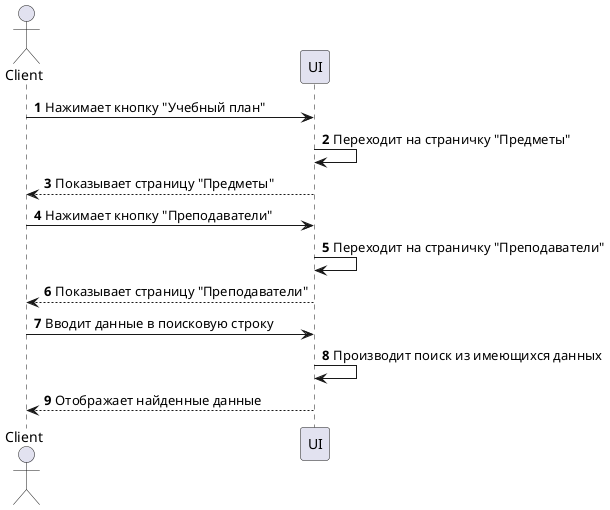 @startuml Поиск  
    autonumber

    actor Client
    
    participant UI

    Client -> UI: Нажимает кнопку "Учебный план"
    UI -> UI: Переходит на страничку "Предметы"
    Client <-- UI: Показывает страницу "Предметы"

    Client -> UI: Нажимает кнопку "Преподаватели"
    UI -> UI: Переходит на страничку "Преподаватели"
    Client <-- UI: Показывает страницу "Преподаватели"

    Client -> UI: Вводит данные в поисковую строку
    UI -> UI: Производит поиск из имеющихся данных
    Client <-- UI: Отображает найденные данные

@enduml